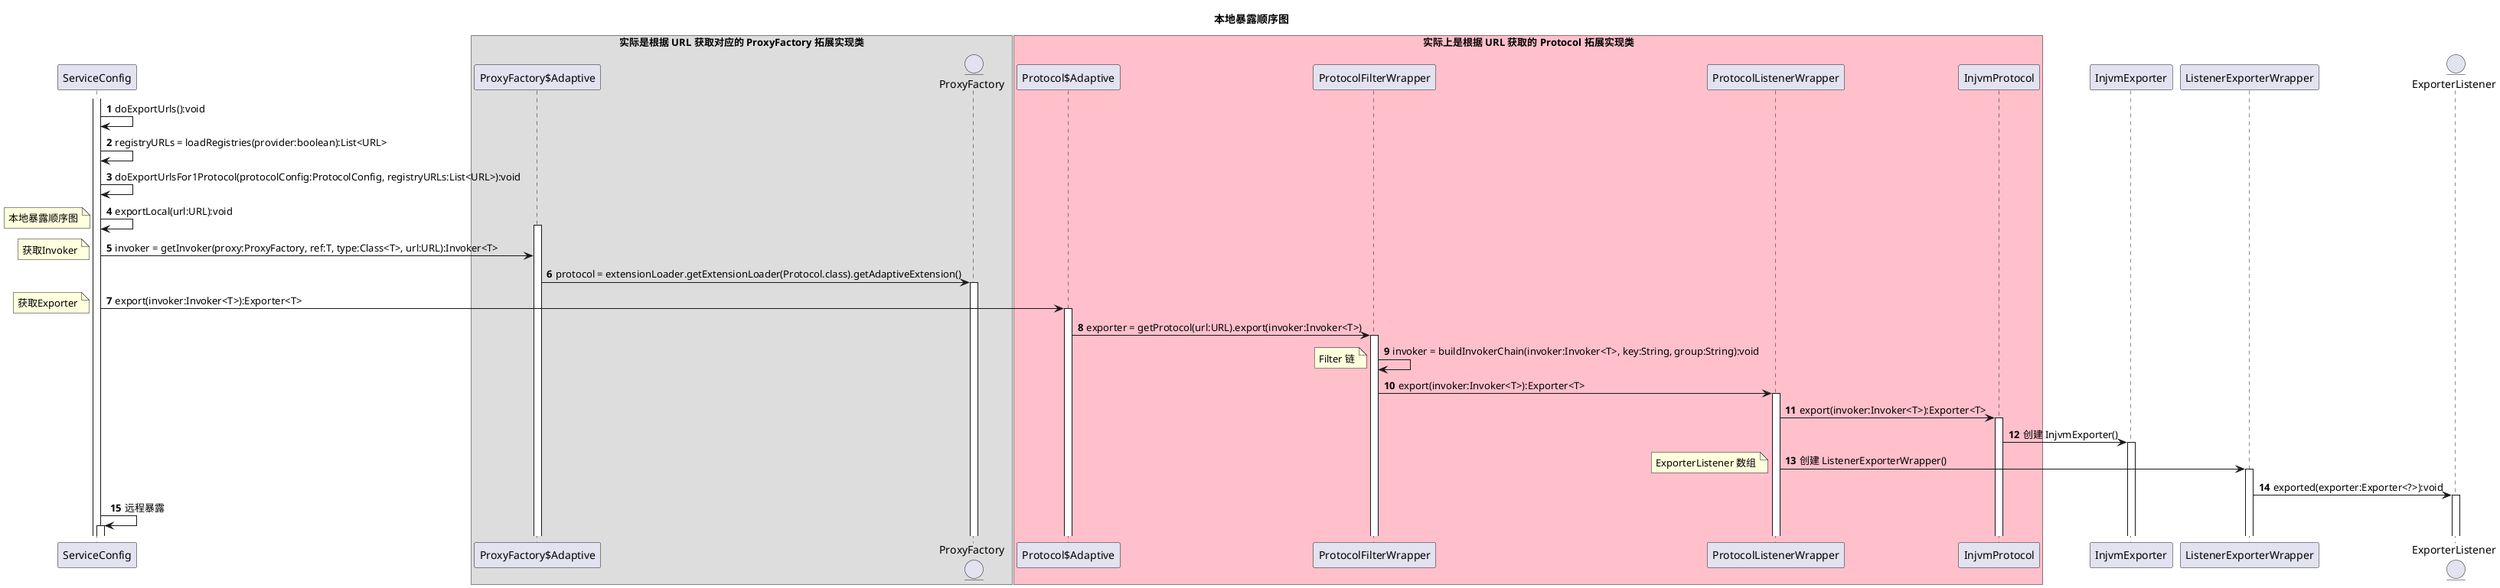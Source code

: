 @startuml
'https://plantuml.com/sequence-diagram

title
    本地暴露顺序图
end title

autonumber

activate ServiceConfig

ServiceConfig -> ServiceConfig: doExportUrls():void

ServiceConfig -> ServiceConfig: registryURLs = loadRegistries(provider:boolean):List<URL>

ServiceConfig -> ServiceConfig: doExportUrlsFor1Protocol(protocolConfig:ProtocolConfig, registryURLs:List<URL>):void

ServiceConfig -> ServiceConfig: exportLocal(url:URL):void

note left:本地暴露顺序图

activate "ProxyFactory$Adaptive"

ServiceConfig -> "ProxyFactory$Adaptive": invoker = getInvoker(proxy:ProxyFactory, ref:T, type:Class<T>, url:URL):Invoker<T>

note left:获取Invoker

entity ProxyFactory

"ProxyFactory$Adaptive" -> ProxyFactory: protocol = extensionLoader.getExtensionLoader(Protocol.class).getAdaptiveExtension()
box "实际是根据 URL 获取对应的 ProxyFactory 拓展实现类"
participant "ProxyFactory$Adaptive"
participant ProxyFactory
end box

activate ProxyFactory

ServiceConfig -> "Protocol$Adaptive": export(invoker:Invoker<T>):Exporter<T>

note left:获取Exporter

box "实际上是根据 URL 获取的 Protocol 拓展实现类" #Pink
    participant "Protocol$Adaptive"
    participant ProtocolFilterWrapper
    participant ProtocolListenerWrapper
    participant InjvmProtocol
end box

activate "Protocol$Adaptive"

"Protocol$Adaptive" -> ProtocolFilterWrapper: exporter = getProtocol(url:URL).export(invoker:Invoker<T>)

activate ProtocolFilterWrapper

ProtocolFilterWrapper -> ProtocolFilterWrapper:invoker = buildInvokerChain(invoker:Invoker<T>, key:String, group:String):void

note left: Filter 链

ProtocolFilterWrapper -> ProtocolListenerWrapper: export(invoker:Invoker<T>):Exporter<T>

activate ProtocolListenerWrapper

ProtocolListenerWrapper -> InjvmProtocol: export(invoker:Invoker<T>):Exporter<T>

activate InjvmProtocol

InjvmProtocol -> InjvmExporter:  创建 InjvmExporter()

activate InjvmExporter

ProtocolListenerWrapper -> ListenerExporterWrapper: 创建 ListenerExporterWrapper()

note left: ExporterListener 数组

activate ListenerExporterWrapper

entity ExporterListener

ListenerExporterWrapper -> ExporterListener:exported(exporter:Exporter<?>):void
activate ExporterListener

ServiceConfig -> ServiceConfig: 远程暴露
activate ServiceConfig

@enduml